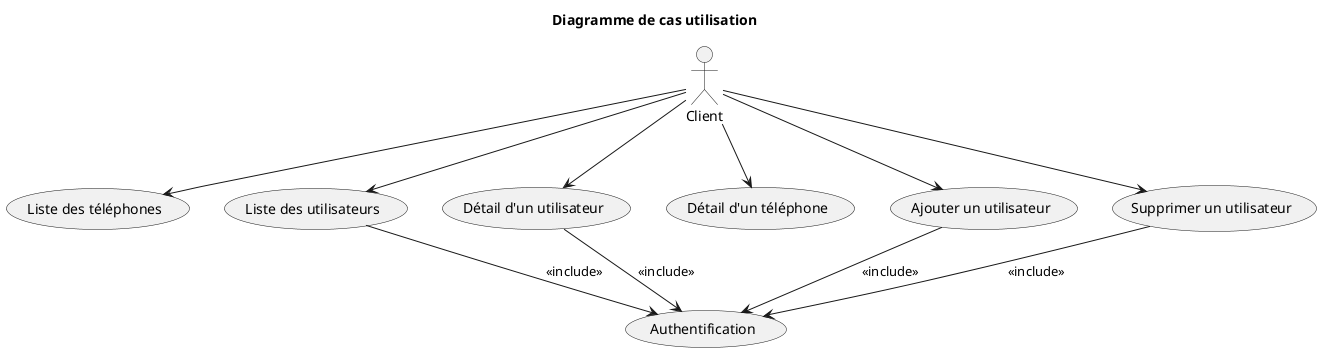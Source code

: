 @startuml

title Diagramme de cas utilisation

actor Client as User

usecase "Liste des téléphones" as ListPhones
usecase "Liste des utilisateurs" as ListUsers
usecase "Détail d'un utilisateur" as getUser
usecase "Détail d'un téléphone" as Getphone
usecase "Ajouter un utilisateur" as AddUser
usecase "Supprimer un utilisateur" as DeleteUser
usecase "Authentification" as Authenticate

User --> ListPhones
User --> Getphone
User --> AddUser
User --> DeleteUser
User --> getUser
User --> ListUsers
getUser --> Authenticate : <<include>>
ListUsers --> Authenticate : <<include>>
DeleteUser --> Authenticate : <<include>>
AddUser --> Authenticate : <<include>>

@enduml